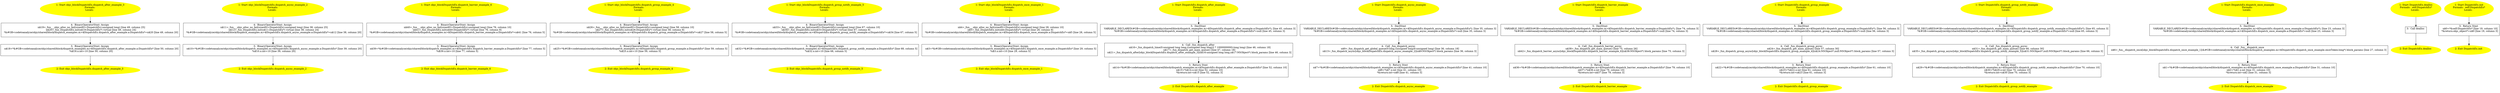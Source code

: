 /* @generated */
digraph cfg {
"objc_blockDispatchEx.dispatch_after_example_3.dbb418092b97c8d782359a059568a643_1" [label="1: Start objc_blockDispatchEx.dispatch_after_example_3\nFormals: \nLocals:  \n  " color=yellow style=filled]
	

	 "objc_blockDispatchEx.dispatch_after_example_3.dbb418092b97c8d782359a059568a643_1" -> "objc_blockDispatchEx.dispatch_after_example_3.dbb418092b97c8d782359a059568a643_4" ;
"objc_blockDispatchEx.dispatch_after_example_3.dbb418092b97c8d782359a059568a643_2" [label="2: Exit objc_blockDispatchEx.dispatch_after_example_3 \n  " color=yellow style=filled]
	

"objc_blockDispatchEx.dispatch_after_example_3.dbb418092b97c8d782359a059568a643_3" [label="3:  BinaryOperatorStmt: Assign \n   n$18=*&#GB<codetoanalyze/objc/shared/block/dispatch_examples.m>$DispatchEx.dispatch_after_example.a:DispatchEx* [line 50, column 20]\n  *n$18.x:int=10 [line 50, column 20]\n " shape="box"]
	

	 "objc_blockDispatchEx.dispatch_after_example_3.dbb418092b97c8d782359a059568a643_3" -> "objc_blockDispatchEx.dispatch_after_example_3.dbb418092b97c8d782359a059568a643_2" ;
"objc_blockDispatchEx.dispatch_after_example_3.dbb418092b97c8d782359a059568a643_4" [label="4:  BinaryOperatorStmt: Assign \n   n$19=_fun___objc_alloc_no_fail(sizeof(t=DispatchEx):unsigned long) [line 49, column 25]\n  n$20=_fun_DispatchEx.init(n$19:DispatchEx*) virtual [line 49, column 24]\n  *&#GB<codetoanalyze/objc/shared/block/dispatch_examples.m>$DispatchEx.dispatch_after_example.a:DispatchEx*=n$20 [line 49, column 20]\n " shape="box"]
	

	 "objc_blockDispatchEx.dispatch_after_example_3.dbb418092b97c8d782359a059568a643_4" -> "objc_blockDispatchEx.dispatch_after_example_3.dbb418092b97c8d782359a059568a643_3" ;
"objc_blockDispatchEx.dispatch_async_example_2.2b5337b8c70292f13cb2803af0010083_1" [label="1: Start objc_blockDispatchEx.dispatch_async_example_2\nFormals: \nLocals:  \n  " color=yellow style=filled]
	

	 "objc_blockDispatchEx.dispatch_async_example_2.2b5337b8c70292f13cb2803af0010083_1" -> "objc_blockDispatchEx.dispatch_async_example_2.2b5337b8c70292f13cb2803af0010083_4" ;
"objc_blockDispatchEx.dispatch_async_example_2.2b5337b8c70292f13cb2803af0010083_2" [label="2: Exit objc_blockDispatchEx.dispatch_async_example_2 \n  " color=yellow style=filled]
	

"objc_blockDispatchEx.dispatch_async_example_2.2b5337b8c70292f13cb2803af0010083_3" [label="3:  BinaryOperatorStmt: Assign \n   n$10=*&#GB<codetoanalyze/objc/shared/block/dispatch_examples.m>$DispatchEx.dispatch_async_example.a:DispatchEx* [line 39, column 20]\n  *n$10.x:int=10 [line 39, column 20]\n " shape="box"]
	

	 "objc_blockDispatchEx.dispatch_async_example_2.2b5337b8c70292f13cb2803af0010083_3" -> "objc_blockDispatchEx.dispatch_async_example_2.2b5337b8c70292f13cb2803af0010083_2" ;
"objc_blockDispatchEx.dispatch_async_example_2.2b5337b8c70292f13cb2803af0010083_4" [label="4:  BinaryOperatorStmt: Assign \n   n$11=_fun___objc_alloc_no_fail(sizeof(t=DispatchEx):unsigned long) [line 38, column 25]\n  n$12=_fun_DispatchEx.init(n$11:DispatchEx*) virtual [line 38, column 24]\n  *&#GB<codetoanalyze/objc/shared/block/dispatch_examples.m>$DispatchEx.dispatch_async_example.a:DispatchEx*=n$12 [line 38, column 20]\n " shape="box"]
	

	 "objc_blockDispatchEx.dispatch_async_example_2.2b5337b8c70292f13cb2803af0010083_4" -> "objc_blockDispatchEx.dispatch_async_example_2.2b5337b8c70292f13cb2803af0010083_3" ;
"objc_blockDispatchEx.dispatch_barrier_example_6.dd6d1f1e88a64278b49937db6b9f03a5_1" [label="1: Start objc_blockDispatchEx.dispatch_barrier_example_6\nFormals: \nLocals:  \n  " color=yellow style=filled]
	

	 "objc_blockDispatchEx.dispatch_barrier_example_6.dd6d1f1e88a64278b49937db6b9f03a5_1" -> "objc_blockDispatchEx.dispatch_barrier_example_6.dd6d1f1e88a64278b49937db6b9f03a5_4" ;
"objc_blockDispatchEx.dispatch_barrier_example_6.dd6d1f1e88a64278b49937db6b9f03a5_2" [label="2: Exit objc_blockDispatchEx.dispatch_barrier_example_6 \n  " color=yellow style=filled]
	

"objc_blockDispatchEx.dispatch_barrier_example_6.dd6d1f1e88a64278b49937db6b9f03a5_3" [label="3:  BinaryOperatorStmt: Assign \n   n$39=*&#GB<codetoanalyze/objc/shared/block/dispatch_examples.m>$DispatchEx.dispatch_barrier_example.a:DispatchEx* [line 77, column 5]\n  *n$39.x:int=10 [line 77, column 5]\n " shape="box"]
	

	 "objc_blockDispatchEx.dispatch_barrier_example_6.dd6d1f1e88a64278b49937db6b9f03a5_3" -> "objc_blockDispatchEx.dispatch_barrier_example_6.dd6d1f1e88a64278b49937db6b9f03a5_2" ;
"objc_blockDispatchEx.dispatch_barrier_example_6.dd6d1f1e88a64278b49937db6b9f03a5_4" [label="4:  BinaryOperatorStmt: Assign \n   n$40=_fun___objc_alloc_no_fail(sizeof(t=DispatchEx):unsigned long) [line 76, column 10]\n  n$41=_fun_DispatchEx.init(n$40:DispatchEx*) virtual [line 76, column 9]\n  *&#GB<codetoanalyze/objc/shared/block/dispatch_examples.m>$DispatchEx.dispatch_barrier_example.a:DispatchEx*=n$41 [line 76, column 5]\n " shape="box"]
	

	 "objc_blockDispatchEx.dispatch_barrier_example_6.dd6d1f1e88a64278b49937db6b9f03a5_4" -> "objc_blockDispatchEx.dispatch_barrier_example_6.dd6d1f1e88a64278b49937db6b9f03a5_3" ;
"objc_blockDispatchEx.dispatch_group_example_4.28b9db5f095083187694e2c2e2d24a41_1" [label="1: Start objc_blockDispatchEx.dispatch_group_example_4\nFormals: \nLocals:  \n  " color=yellow style=filled]
	

	 "objc_blockDispatchEx.dispatch_group_example_4.28b9db5f095083187694e2c2e2d24a41_1" -> "objc_blockDispatchEx.dispatch_group_example_4.28b9db5f095083187694e2c2e2d24a41_4" ;
"objc_blockDispatchEx.dispatch_group_example_4.28b9db5f095083187694e2c2e2d24a41_2" [label="2: Exit objc_blockDispatchEx.dispatch_group_example_4 \n  " color=yellow style=filled]
	

"objc_blockDispatchEx.dispatch_group_example_4.28b9db5f095083187694e2c2e2d24a41_3" [label="3:  BinaryOperatorStmt: Assign \n   n$25=*&#GB<codetoanalyze/objc/shared/block/dispatch_examples.m>$DispatchEx.dispatch_group_example.a:DispatchEx* [line 59, column 5]\n  *n$25.x:int=10 [line 59, column 5]\n " shape="box"]
	

	 "objc_blockDispatchEx.dispatch_group_example_4.28b9db5f095083187694e2c2e2d24a41_3" -> "objc_blockDispatchEx.dispatch_group_example_4.28b9db5f095083187694e2c2e2d24a41_2" ;
"objc_blockDispatchEx.dispatch_group_example_4.28b9db5f095083187694e2c2e2d24a41_4" [label="4:  BinaryOperatorStmt: Assign \n   n$26=_fun___objc_alloc_no_fail(sizeof(t=DispatchEx):unsigned long) [line 58, column 10]\n  n$27=_fun_DispatchEx.init(n$26:DispatchEx*) virtual [line 58, column 9]\n  *&#GB<codetoanalyze/objc/shared/block/dispatch_examples.m>$DispatchEx.dispatch_group_example.a:DispatchEx*=n$27 [line 58, column 5]\n " shape="box"]
	

	 "objc_blockDispatchEx.dispatch_group_example_4.28b9db5f095083187694e2c2e2d24a41_4" -> "objc_blockDispatchEx.dispatch_group_example_4.28b9db5f095083187694e2c2e2d24a41_3" ;
"objc_blockDispatchEx.dispatch_group_notify_example_5.e068062d7cf02a8916d13ec6733f8ac2_1" [label="1: Start objc_blockDispatchEx.dispatch_group_notify_example_5\nFormals: \nLocals:  \n  " color=yellow style=filled]
	

	 "objc_blockDispatchEx.dispatch_group_notify_example_5.e068062d7cf02a8916d13ec6733f8ac2_1" -> "objc_blockDispatchEx.dispatch_group_notify_example_5.e068062d7cf02a8916d13ec6733f8ac2_4" ;
"objc_blockDispatchEx.dispatch_group_notify_example_5.e068062d7cf02a8916d13ec6733f8ac2_2" [label="2: Exit objc_blockDispatchEx.dispatch_group_notify_example_5 \n  " color=yellow style=filled]
	

"objc_blockDispatchEx.dispatch_group_notify_example_5.e068062d7cf02a8916d13ec6733f8ac2_3" [label="3:  BinaryOperatorStmt: Assign \n   n$32=*&#GB<codetoanalyze/objc/shared/block/dispatch_examples.m>$DispatchEx.dispatch_group_notify_example.a:DispatchEx* [line 68, column 5]\n  *n$32.x:int=10 [line 68, column 5]\n " shape="box"]
	

	 "objc_blockDispatchEx.dispatch_group_notify_example_5.e068062d7cf02a8916d13ec6733f8ac2_3" -> "objc_blockDispatchEx.dispatch_group_notify_example_5.e068062d7cf02a8916d13ec6733f8ac2_2" ;
"objc_blockDispatchEx.dispatch_group_notify_example_5.e068062d7cf02a8916d13ec6733f8ac2_4" [label="4:  BinaryOperatorStmt: Assign \n   n$33=_fun___objc_alloc_no_fail(sizeof(t=DispatchEx):unsigned long) [line 67, column 10]\n  n$34=_fun_DispatchEx.init(n$33:DispatchEx*) virtual [line 67, column 9]\n  *&#GB<codetoanalyze/objc/shared/block/dispatch_examples.m>$DispatchEx.dispatch_group_notify_example.a:DispatchEx*=n$34 [line 67, column 5]\n " shape="box"]
	

	 "objc_blockDispatchEx.dispatch_group_notify_example_5.e068062d7cf02a8916d13ec6733f8ac2_4" -> "objc_blockDispatchEx.dispatch_group_notify_example_5.e068062d7cf02a8916d13ec6733f8ac2_3" ;
"objc_blockDispatchEx.dispatch_once_example_1.0cf4a50b58aa83c7f4be61b77c8df122_1" [label="1: Start objc_blockDispatchEx.dispatch_once_example_1\nFormals: \nLocals:  \n  " color=yellow style=filled]
	

	 "objc_blockDispatchEx.dispatch_once_example_1.0cf4a50b58aa83c7f4be61b77c8df122_1" -> "objc_blockDispatchEx.dispatch_once_example_1.0cf4a50b58aa83c7f4be61b77c8df122_4" ;
"objc_blockDispatchEx.dispatch_once_example_1.0cf4a50b58aa83c7f4be61b77c8df122_2" [label="2: Exit objc_blockDispatchEx.dispatch_once_example_1 \n  " color=yellow style=filled]
	

"objc_blockDispatchEx.dispatch_once_example_1.0cf4a50b58aa83c7f4be61b77c8df122_3" [label="3:  BinaryOperatorStmt: Assign \n   n$3=*&#GB<codetoanalyze/objc/shared/block/dispatch_examples.m>$DispatchEx.dispatch_once_example.a:DispatchEx* [line 29, column 5]\n  *n$3.x:int=10 [line 29, column 5]\n " shape="box"]
	

	 "objc_blockDispatchEx.dispatch_once_example_1.0cf4a50b58aa83c7f4be61b77c8df122_3" -> "objc_blockDispatchEx.dispatch_once_example_1.0cf4a50b58aa83c7f4be61b77c8df122_2" ;
"objc_blockDispatchEx.dispatch_once_example_1.0cf4a50b58aa83c7f4be61b77c8df122_4" [label="4:  BinaryOperatorStmt: Assign \n   n$4=_fun___objc_alloc_no_fail(sizeof(t=DispatchEx):unsigned long) [line 28, column 10]\n  n$5=_fun_DispatchEx.init(n$4:DispatchEx*) virtual [line 28, column 9]\n  *&#GB<codetoanalyze/objc/shared/block/dispatch_examples.m>$DispatchEx.dispatch_once_example.a:DispatchEx*=n$5 [line 28, column 5]\n " shape="box"]
	

	 "objc_blockDispatchEx.dispatch_once_example_1.0cf4a50b58aa83c7f4be61b77c8df122_4" -> "objc_blockDispatchEx.dispatch_once_example_1.0cf4a50b58aa83c7f4be61b77c8df122_3" ;
"dispatch_after_example#DispatchEx#class.1d25856bd99eb1ef683c8f65ff46d05d_1" [label="1: Start DispatchEx.dispatch_after_example\nFormals: \nLocals:  \n  " color=yellow style=filled]
	

	 "dispatch_after_example#DispatchEx#class.1d25856bd99eb1ef683c8f65ff46d05d_1" -> "dispatch_after_example#DispatchEx#class.1d25856bd99eb1ef683c8f65ff46d05d_5" ;
"dispatch_after_example#DispatchEx#class.1d25856bd99eb1ef683c8f65ff46d05d_2" [label="2: Exit DispatchEx.dispatch_after_example \n  " color=yellow style=filled]
	

"dispatch_after_example#DispatchEx#class.1d25856bd99eb1ef683c8f65ff46d05d_3" [label="3:  Return Stmt \n   n$14=*&#GB<codetoanalyze/objc/shared/block/dispatch_examples.m>$DispatchEx.dispatch_after_example.a:DispatchEx* [line 52, column 10]\n  n$15=*n$14.x:int [line 52, column 10]\n  *&return:int=n$15 [line 52, column 3]\n " shape="box"]
	

	 "dispatch_after_example#DispatchEx#class.1d25856bd99eb1ef683c8f65ff46d05d_3" -> "dispatch_after_example#DispatchEx#class.1d25856bd99eb1ef683c8f65ff46d05d_2" ;
"dispatch_after_example#DispatchEx#class.1d25856bd99eb1ef683c8f65ff46d05d_4" [label="4:  Call _fun_dispatch_after \n   n$16=_fun_dispatch_time(0:unsigned long long,((unsigned long long)2 * 1000000000):long long) [line 46, column 18]\n  n$17=_fun_dispatch_get_main_queue() [line 47, column 18]\n  n$21=_fun_dispatch_after[objc_blockDispatchEx.dispatch_after_example_3](n$16:unsigned long long,n$17:NSObject*) block_params [line 46, column 3]\n " shape="box"]
	

	 "dispatch_after_example#DispatchEx#class.1d25856bd99eb1ef683c8f65ff46d05d_4" -> "dispatch_after_example#DispatchEx#class.1d25856bd99eb1ef683c8f65ff46d05d_3" ;
"dispatch_after_example#DispatchEx#class.1d25856bd99eb1ef683c8f65ff46d05d_5" [label="5:  DeclStmt \n   VARIABLE_DECLARED(#GB<codetoanalyze/objc/shared/block/dispatch_examples.m>$DispatchEx.dispatch_after_example.a:DispatchEx*); [line 45, column 3]\n  *&#GB<codetoanalyze/objc/shared/block/dispatch_examples.m>$DispatchEx.dispatch_after_example.a:DispatchEx*=null [line 45, column 3]\n " shape="box"]
	

	 "dispatch_after_example#DispatchEx#class.1d25856bd99eb1ef683c8f65ff46d05d_5" -> "dispatch_after_example#DispatchEx#class.1d25856bd99eb1ef683c8f65ff46d05d_4" ;
"dispatch_async_example#DispatchEx#class.5c5d7347be2a9654ad7e32514189fe54_1" [label="1: Start DispatchEx.dispatch_async_example\nFormals: \nLocals:  \n  " color=yellow style=filled]
	

	 "dispatch_async_example#DispatchEx#class.5c5d7347be2a9654ad7e32514189fe54_1" -> "dispatch_async_example#DispatchEx#class.5c5d7347be2a9654ad7e32514189fe54_5" ;
"dispatch_async_example#DispatchEx#class.5c5d7347be2a9654ad7e32514189fe54_2" [label="2: Exit DispatchEx.dispatch_async_example \n  " color=yellow style=filled]
	

"dispatch_async_example#DispatchEx#class.5c5d7347be2a9654ad7e32514189fe54_3" [label="3:  Return Stmt \n   n$7=*&#GB<codetoanalyze/objc/shared/block/dispatch_examples.m>$DispatchEx.dispatch_async_example.a:DispatchEx* [line 41, column 10]\n  n$8=*n$7.x:int [line 41, column 10]\n  *&return:int=n$8 [line 41, column 3]\n " shape="box"]
	

	 "dispatch_async_example#DispatchEx#class.5c5d7347be2a9654ad7e32514189fe54_3" -> "dispatch_async_example#DispatchEx#class.5c5d7347be2a9654ad7e32514189fe54_2" ;
"dispatch_async_example#DispatchEx#class.5c5d7347be2a9654ad7e32514189fe54_4" [label="4:  Call _fun_dispatch_async \n   n$9=_fun_dispatch_get_global_queue(0:long,(unsigned long)0:unsigned long) [line 36, column 18]\n  n$13=_fun_dispatch_async[objc_blockDispatchEx.dispatch_async_example_2](n$9:NSObject*) block_params [line 36, column 3]\n " shape="box"]
	

	 "dispatch_async_example#DispatchEx#class.5c5d7347be2a9654ad7e32514189fe54_4" -> "dispatch_async_example#DispatchEx#class.5c5d7347be2a9654ad7e32514189fe54_3" ;
"dispatch_async_example#DispatchEx#class.5c5d7347be2a9654ad7e32514189fe54_5" [label="5:  DeclStmt \n   VARIABLE_DECLARED(#GB<codetoanalyze/objc/shared/block/dispatch_examples.m>$DispatchEx.dispatch_async_example.a:DispatchEx*); [line 35, column 3]\n  *&#GB<codetoanalyze/objc/shared/block/dispatch_examples.m>$DispatchEx.dispatch_async_example.a:DispatchEx*=null [line 35, column 3]\n " shape="box"]
	

	 "dispatch_async_example#DispatchEx#class.5c5d7347be2a9654ad7e32514189fe54_5" -> "dispatch_async_example#DispatchEx#class.5c5d7347be2a9654ad7e32514189fe54_4" ;
"dispatch_barrier_example#DispatchEx#class.a541a40f2f04e29019c58e563f7544d8_1" [label="1: Start DispatchEx.dispatch_barrier_example\nFormals: \nLocals:  \n  " color=yellow style=filled]
	

	 "dispatch_barrier_example#DispatchEx#class.a541a40f2f04e29019c58e563f7544d8_1" -> "dispatch_barrier_example#DispatchEx#class.a541a40f2f04e29019c58e563f7544d8_5" ;
"dispatch_barrier_example#DispatchEx#class.a541a40f2f04e29019c58e563f7544d8_2" [label="2: Exit DispatchEx.dispatch_barrier_example \n  " color=yellow style=filled]
	

"dispatch_barrier_example#DispatchEx#class.a541a40f2f04e29019c58e563f7544d8_3" [label="3:  Return Stmt \n   n$36=*&#GB<codetoanalyze/objc/shared/block/dispatch_examples.m>$DispatchEx.dispatch_barrier_example.a:DispatchEx* [line 79, column 10]\n  n$37=*n$36.x:int [line 79, column 10]\n  *&return:int=n$37 [line 79, column 3]\n " shape="box"]
	

	 "dispatch_barrier_example#DispatchEx#class.a541a40f2f04e29019c58e563f7544d8_3" -> "dispatch_barrier_example#DispatchEx#class.a541a40f2f04e29019c58e563f7544d8_2" ;
"dispatch_barrier_example#DispatchEx#class.a541a40f2f04e29019c58e563f7544d8_4" [label="4:  Call _fun_dispatch_barrier_async \n   n$38=_fun_dispatch_get_main_queue() [line 75, column 26]\n  n$42=_fun_dispatch_barrier_async[objc_blockDispatchEx.dispatch_barrier_example_6](n$38:NSObject*) block_params [line 75, column 3]\n " shape="box"]
	

	 "dispatch_barrier_example#DispatchEx#class.a541a40f2f04e29019c58e563f7544d8_4" -> "dispatch_barrier_example#DispatchEx#class.a541a40f2f04e29019c58e563f7544d8_3" ;
"dispatch_barrier_example#DispatchEx#class.a541a40f2f04e29019c58e563f7544d8_5" [label="5:  DeclStmt \n   VARIABLE_DECLARED(#GB<codetoanalyze/objc/shared/block/dispatch_examples.m>$DispatchEx.dispatch_barrier_example.a:DispatchEx*); [line 74, column 3]\n  *&#GB<codetoanalyze/objc/shared/block/dispatch_examples.m>$DispatchEx.dispatch_barrier_example.a:DispatchEx*=null [line 74, column 3]\n " shape="box"]
	

	 "dispatch_barrier_example#DispatchEx#class.a541a40f2f04e29019c58e563f7544d8_5" -> "dispatch_barrier_example#DispatchEx#class.a541a40f2f04e29019c58e563f7544d8_4" ;
"dispatch_group_example#DispatchEx#class.f420a75c58eda6d3f0e5e05fadabfc18_1" [label="1: Start DispatchEx.dispatch_group_example\nFormals: \nLocals:  \n  " color=yellow style=filled]
	

	 "dispatch_group_example#DispatchEx#class.f420a75c58eda6d3f0e5e05fadabfc18_1" -> "dispatch_group_example#DispatchEx#class.f420a75c58eda6d3f0e5e05fadabfc18_5" ;
"dispatch_group_example#DispatchEx#class.f420a75c58eda6d3f0e5e05fadabfc18_2" [label="2: Exit DispatchEx.dispatch_group_example \n  " color=yellow style=filled]
	

"dispatch_group_example#DispatchEx#class.f420a75c58eda6d3f0e5e05fadabfc18_3" [label="3:  Return Stmt \n   n$22=*&#GB<codetoanalyze/objc/shared/block/dispatch_examples.m>$DispatchEx.dispatch_group_example.a:DispatchEx* [line 61, column 10]\n  n$23=*n$22.x:int [line 61, column 10]\n  *&return:int=n$23 [line 61, column 3]\n " shape="box"]
	

	 "dispatch_group_example#DispatchEx#class.f420a75c58eda6d3f0e5e05fadabfc18_3" -> "dispatch_group_example#DispatchEx#class.f420a75c58eda6d3f0e5e05fadabfc18_2" ;
"dispatch_group_example#DispatchEx#class.f420a75c58eda6d3f0e5e05fadabfc18_4" [label="4:  Call _fun_dispatch_group_async \n   n$24=_fun_dispatch_get_main_queue() [line 57, column 30]\n  n$28=_fun_dispatch_group_async[objc_blockDispatchEx.dispatch_group_example_4](n$24:NSObject*,null:NSObject*) block_params [line 57, column 3]\n " shape="box"]
	

	 "dispatch_group_example#DispatchEx#class.f420a75c58eda6d3f0e5e05fadabfc18_4" -> "dispatch_group_example#DispatchEx#class.f420a75c58eda6d3f0e5e05fadabfc18_3" ;
"dispatch_group_example#DispatchEx#class.f420a75c58eda6d3f0e5e05fadabfc18_5" [label="5:  DeclStmt \n   VARIABLE_DECLARED(#GB<codetoanalyze/objc/shared/block/dispatch_examples.m>$DispatchEx.dispatch_group_example.a:DispatchEx*); [line 56, column 3]\n  *&#GB<codetoanalyze/objc/shared/block/dispatch_examples.m>$DispatchEx.dispatch_group_example.a:DispatchEx*=null [line 56, column 3]\n " shape="box"]
	

	 "dispatch_group_example#DispatchEx#class.f420a75c58eda6d3f0e5e05fadabfc18_5" -> "dispatch_group_example#DispatchEx#class.f420a75c58eda6d3f0e5e05fadabfc18_4" ;
"dispatch_group_notify_example#DispatchEx#class.f5cf54b07621c319cf7ead3b217760ed_1" [label="1: Start DispatchEx.dispatch_group_notify_example\nFormals: \nLocals:  \n  " color=yellow style=filled]
	

	 "dispatch_group_notify_example#DispatchEx#class.f5cf54b07621c319cf7ead3b217760ed_1" -> "dispatch_group_notify_example#DispatchEx#class.f5cf54b07621c319cf7ead3b217760ed_5" ;
"dispatch_group_notify_example#DispatchEx#class.f5cf54b07621c319cf7ead3b217760ed_2" [label="2: Exit DispatchEx.dispatch_group_notify_example \n  " color=yellow style=filled]
	

"dispatch_group_notify_example#DispatchEx#class.f5cf54b07621c319cf7ead3b217760ed_3" [label="3:  Return Stmt \n   n$29=*&#GB<codetoanalyze/objc/shared/block/dispatch_examples.m>$DispatchEx.dispatch_group_notify_example.a:DispatchEx* [line 70, column 10]\n  n$30=*n$29.x:int [line 70, column 10]\n  *&return:int=n$30 [line 70, column 3]\n " shape="box"]
	

	 "dispatch_group_notify_example#DispatchEx#class.f5cf54b07621c319cf7ead3b217760ed_3" -> "dispatch_group_notify_example#DispatchEx#class.f5cf54b07621c319cf7ead3b217760ed_2" ;
"dispatch_group_notify_example#DispatchEx#class.f5cf54b07621c319cf7ead3b217760ed_4" [label="4:  Call _fun_dispatch_group_async \n   n$31=_fun_dispatch_get_main_queue() [line 66, column 30]\n  n$35=_fun_dispatch_group_async[objc_blockDispatchEx.dispatch_group_notify_example_5](n$31:NSObject*,null:NSObject*) block_params [line 66, column 3]\n " shape="box"]
	

	 "dispatch_group_notify_example#DispatchEx#class.f5cf54b07621c319cf7ead3b217760ed_4" -> "dispatch_group_notify_example#DispatchEx#class.f5cf54b07621c319cf7ead3b217760ed_3" ;
"dispatch_group_notify_example#DispatchEx#class.f5cf54b07621c319cf7ead3b217760ed_5" [label="5:  DeclStmt \n   VARIABLE_DECLARED(#GB<codetoanalyze/objc/shared/block/dispatch_examples.m>$DispatchEx.dispatch_group_notify_example.a:DispatchEx*); [line 65, column 3]\n  *&#GB<codetoanalyze/objc/shared/block/dispatch_examples.m>$DispatchEx.dispatch_group_notify_example.a:DispatchEx*=null [line 65, column 3]\n " shape="box"]
	

	 "dispatch_group_notify_example#DispatchEx#class.f5cf54b07621c319cf7ead3b217760ed_5" -> "dispatch_group_notify_example#DispatchEx#class.f5cf54b07621c319cf7ead3b217760ed_4" ;
"dispatch_once_example#DispatchEx#class.d3456446b1a2d5355c1767887cc8b62c_1" [label="1: Start DispatchEx.dispatch_once_example\nFormals: \nLocals:  \n  " color=yellow style=filled]
	

	 "dispatch_once_example#DispatchEx#class.d3456446b1a2d5355c1767887cc8b62c_1" -> "dispatch_once_example#DispatchEx#class.d3456446b1a2d5355c1767887cc8b62c_5" ;
"dispatch_once_example#DispatchEx#class.d3456446b1a2d5355c1767887cc8b62c_2" [label="2: Exit DispatchEx.dispatch_once_example \n  " color=yellow style=filled]
	

"dispatch_once_example#DispatchEx#class.d3456446b1a2d5355c1767887cc8b62c_3" [label="3:  Return Stmt \n   n$1=*&#GB<codetoanalyze/objc/shared/block/dispatch_examples.m>$DispatchEx.dispatch_once_example.a:DispatchEx* [line 31, column 10]\n  n$2=*n$1.x:int [line 31, column 10]\n  *&return:int=n$2 [line 31, column 3]\n " shape="box"]
	

	 "dispatch_once_example#DispatchEx#class.d3456446b1a2d5355c1767887cc8b62c_3" -> "dispatch_once_example#DispatchEx#class.d3456446b1a2d5355c1767887cc8b62c_2" ;
"dispatch_once_example#DispatchEx#class.d3456446b1a2d5355c1767887cc8b62c_4" [label="4:  Call _fun__dispatch_once \n   n$6=_fun__dispatch_once[objc_blockDispatchEx.dispatch_once_example_1](&#GB<codetoanalyze/objc/shared/block/dispatch_examples.m>$DispatchEx.dispatch_once_example.onceToken:long*) block_params [line 27, column 3]\n " shape="box"]
	

	 "dispatch_once_example#DispatchEx#class.d3456446b1a2d5355c1767887cc8b62c_4" -> "dispatch_once_example#DispatchEx#class.d3456446b1a2d5355c1767887cc8b62c_3" ;
"dispatch_once_example#DispatchEx#class.d3456446b1a2d5355c1767887cc8b62c_5" [label="5:  DeclStmt \n   VARIABLE_DECLARED(#GB<codetoanalyze/objc/shared/block/dispatch_examples.m>$DispatchEx.dispatch_once_example.a:DispatchEx*); [line 23, column 3]\n  *&#GB<codetoanalyze/objc/shared/block/dispatch_examples.m>$DispatchEx.dispatch_once_example.a:DispatchEx*=null [line 23, column 3]\n " shape="box"]
	

	 "dispatch_once_example#DispatchEx#class.d3456446b1a2d5355c1767887cc8b62c_5" -> "dispatch_once_example#DispatchEx#class.d3456446b1a2d5355c1767887cc8b62c_4" ;
"dealloc#DispatchEx#instance.bdeaca414e9a942022acc0c08806f472_1" [label="1: Start DispatchEx.dealloc\nFormals:  self:DispatchEx*\nLocals:  \n  " color=yellow style=filled]
	

	 "dealloc#DispatchEx#instance.bdeaca414e9a942022acc0c08806f472_1" -> "dealloc#DispatchEx#instance.bdeaca414e9a942022acc0c08806f472_3" ;
"dealloc#DispatchEx#instance.bdeaca414e9a942022acc0c08806f472_2" [label="2: Exit DispatchEx.dealloc \n  " color=yellow style=filled]
	

"dealloc#DispatchEx#instance.bdeaca414e9a942022acc0c08806f472_3" [label="3:  Call dealloc \n  " shape="box"]
	

	 "dealloc#DispatchEx#instance.bdeaca414e9a942022acc0c08806f472_3" -> "dealloc#DispatchEx#instance.bdeaca414e9a942022acc0c08806f472_2" ;
"init#DispatchEx#instance.04117ac30ba5664de2d577c4aa97d118_1" [label="1: Start DispatchEx.init\nFormals:  self:DispatchEx*\nLocals:  \n  " color=yellow style=filled]
	

	 "init#DispatchEx#instance.04117ac30ba5664de2d577c4aa97d118_1" -> "init#DispatchEx#instance.04117ac30ba5664de2d577c4aa97d118_3" ;
"init#DispatchEx#instance.04117ac30ba5664de2d577c4aa97d118_2" [label="2: Exit DispatchEx.init \n  " color=yellow style=filled]
	

"init#DispatchEx#instance.04117ac30ba5664de2d577c4aa97d118_3" [label="3:  Return Stmt \n   n$0=*&self:DispatchEx* [line 19, column 10]\n  *&return:objc_object*=n$0 [line 19, column 3]\n " shape="box"]
	

	 "init#DispatchEx#instance.04117ac30ba5664de2d577c4aa97d118_3" -> "init#DispatchEx#instance.04117ac30ba5664de2d577c4aa97d118_2" ;
}
